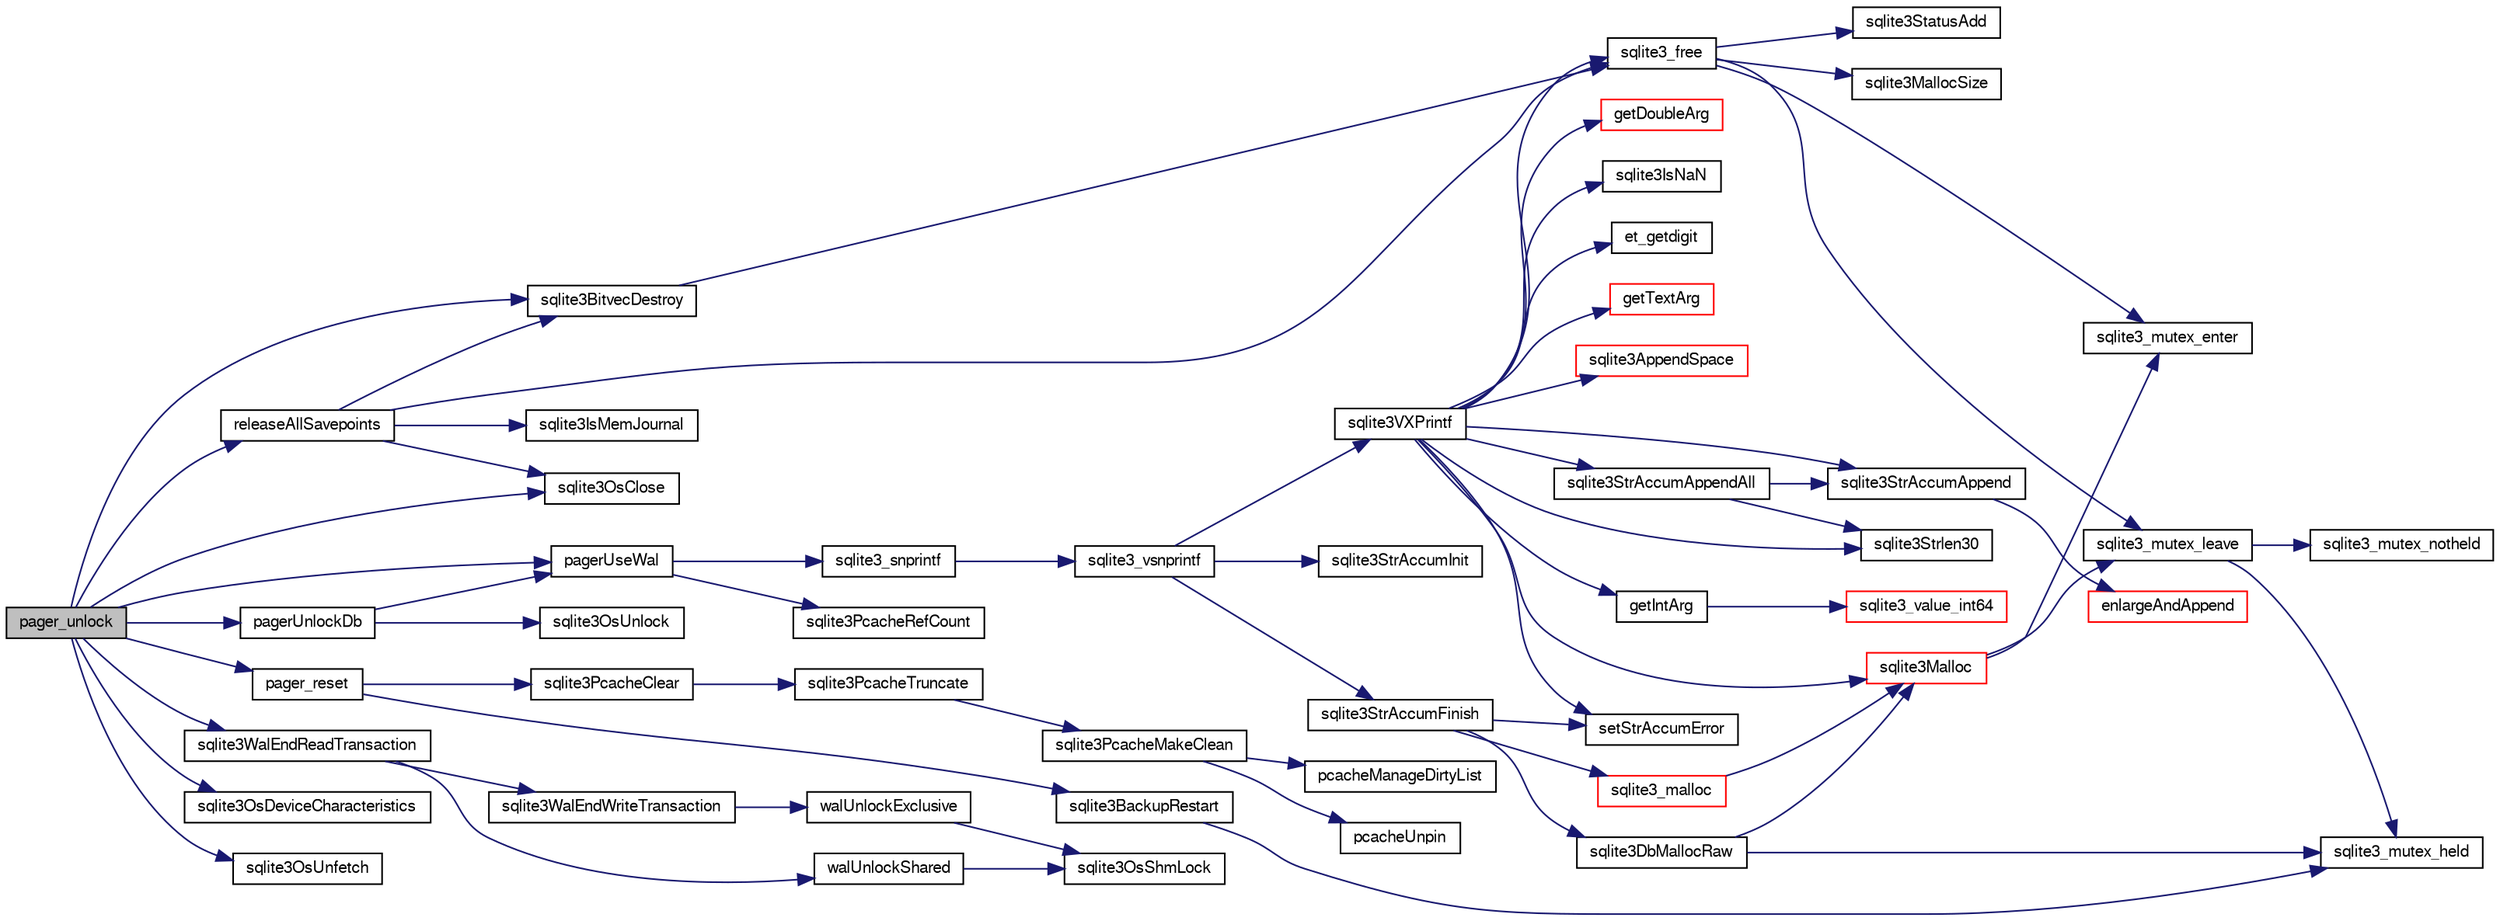 digraph "pager_unlock"
{
  edge [fontname="FreeSans",fontsize="10",labelfontname="FreeSans",labelfontsize="10"];
  node [fontname="FreeSans",fontsize="10",shape=record];
  rankdir="LR";
  Node196012 [label="pager_unlock",height=0.2,width=0.4,color="black", fillcolor="grey75", style="filled", fontcolor="black"];
  Node196012 -> Node196013 [color="midnightblue",fontsize="10",style="solid",fontname="FreeSans"];
  Node196013 [label="sqlite3BitvecDestroy",height=0.2,width=0.4,color="black", fillcolor="white", style="filled",URL="$sqlite3_8c.html#ab732400d8022b48df1b7b3ee41be045d"];
  Node196013 -> Node196014 [color="midnightblue",fontsize="10",style="solid",fontname="FreeSans"];
  Node196014 [label="sqlite3_free",height=0.2,width=0.4,color="black", fillcolor="white", style="filled",URL="$sqlite3_8c.html#a6552349e36a8a691af5487999ab09519"];
  Node196014 -> Node196015 [color="midnightblue",fontsize="10",style="solid",fontname="FreeSans"];
  Node196015 [label="sqlite3_mutex_enter",height=0.2,width=0.4,color="black", fillcolor="white", style="filled",URL="$sqlite3_8c.html#a1c12cde690bd89f104de5cbad12a6bf5"];
  Node196014 -> Node196016 [color="midnightblue",fontsize="10",style="solid",fontname="FreeSans"];
  Node196016 [label="sqlite3StatusAdd",height=0.2,width=0.4,color="black", fillcolor="white", style="filled",URL="$sqlite3_8c.html#afa029f93586aeab4cc85360905dae9cd"];
  Node196014 -> Node196017 [color="midnightblue",fontsize="10",style="solid",fontname="FreeSans"];
  Node196017 [label="sqlite3MallocSize",height=0.2,width=0.4,color="black", fillcolor="white", style="filled",URL="$sqlite3_8c.html#acf5d2a5f35270bafb050bd2def576955"];
  Node196014 -> Node196018 [color="midnightblue",fontsize="10",style="solid",fontname="FreeSans"];
  Node196018 [label="sqlite3_mutex_leave",height=0.2,width=0.4,color="black", fillcolor="white", style="filled",URL="$sqlite3_8c.html#a5838d235601dbd3c1fa993555c6bcc93"];
  Node196018 -> Node196019 [color="midnightblue",fontsize="10",style="solid",fontname="FreeSans"];
  Node196019 [label="sqlite3_mutex_held",height=0.2,width=0.4,color="black", fillcolor="white", style="filled",URL="$sqlite3_8c.html#acf77da68932b6bc163c5e68547ecc3e7"];
  Node196018 -> Node196020 [color="midnightblue",fontsize="10",style="solid",fontname="FreeSans"];
  Node196020 [label="sqlite3_mutex_notheld",height=0.2,width=0.4,color="black", fillcolor="white", style="filled",URL="$sqlite3_8c.html#a83967c837c1c000d3b5adcfaa688f5dc"];
  Node196012 -> Node196021 [color="midnightblue",fontsize="10",style="solid",fontname="FreeSans"];
  Node196021 [label="releaseAllSavepoints",height=0.2,width=0.4,color="black", fillcolor="white", style="filled",URL="$sqlite3_8c.html#ac0ec06e81b223a42295bd1a0182b1609"];
  Node196021 -> Node196013 [color="midnightblue",fontsize="10",style="solid",fontname="FreeSans"];
  Node196021 -> Node196022 [color="midnightblue",fontsize="10",style="solid",fontname="FreeSans"];
  Node196022 [label="sqlite3IsMemJournal",height=0.2,width=0.4,color="black", fillcolor="white", style="filled",URL="$sqlite3_8c.html#a237bb8682b84ed24be164d4c57465182"];
  Node196021 -> Node196023 [color="midnightblue",fontsize="10",style="solid",fontname="FreeSans"];
  Node196023 [label="sqlite3OsClose",height=0.2,width=0.4,color="black", fillcolor="white", style="filled",URL="$sqlite3_8c.html#aa5f0aeb27273a57c0523deaf48997533"];
  Node196021 -> Node196014 [color="midnightblue",fontsize="10",style="solid",fontname="FreeSans"];
  Node196012 -> Node196024 [color="midnightblue",fontsize="10",style="solid",fontname="FreeSans"];
  Node196024 [label="pagerUseWal",height=0.2,width=0.4,color="black", fillcolor="white", style="filled",URL="$sqlite3_8c.html#a31def80bfe1de9284d635ba190a5eb68"];
  Node196024 -> Node196025 [color="midnightblue",fontsize="10",style="solid",fontname="FreeSans"];
  Node196025 [label="sqlite3PcacheRefCount",height=0.2,width=0.4,color="black", fillcolor="white", style="filled",URL="$sqlite3_8c.html#adee2536d23ec9628e0883ccab03b3429"];
  Node196024 -> Node196026 [color="midnightblue",fontsize="10",style="solid",fontname="FreeSans"];
  Node196026 [label="sqlite3_snprintf",height=0.2,width=0.4,color="black", fillcolor="white", style="filled",URL="$sqlite3_8c.html#aa2695a752e971577f5784122f2013c40"];
  Node196026 -> Node196027 [color="midnightblue",fontsize="10",style="solid",fontname="FreeSans"];
  Node196027 [label="sqlite3_vsnprintf",height=0.2,width=0.4,color="black", fillcolor="white", style="filled",URL="$sqlite3_8c.html#a0862c03aea71d62847e452aa655add42"];
  Node196027 -> Node196028 [color="midnightblue",fontsize="10",style="solid",fontname="FreeSans"];
  Node196028 [label="sqlite3StrAccumInit",height=0.2,width=0.4,color="black", fillcolor="white", style="filled",URL="$sqlite3_8c.html#aabf95e113b9d54d519cd15a56215f560"];
  Node196027 -> Node196029 [color="midnightblue",fontsize="10",style="solid",fontname="FreeSans"];
  Node196029 [label="sqlite3VXPrintf",height=0.2,width=0.4,color="black", fillcolor="white", style="filled",URL="$sqlite3_8c.html#a63c25806c9bd4a2b76f9a0eb232c6bde"];
  Node196029 -> Node196030 [color="midnightblue",fontsize="10",style="solid",fontname="FreeSans"];
  Node196030 [label="sqlite3StrAccumAppend",height=0.2,width=0.4,color="black", fillcolor="white", style="filled",URL="$sqlite3_8c.html#a56664fa33def33c5a5245b623441d5e0"];
  Node196030 -> Node196031 [color="midnightblue",fontsize="10",style="solid",fontname="FreeSans"];
  Node196031 [label="enlargeAndAppend",height=0.2,width=0.4,color="red", fillcolor="white", style="filled",URL="$sqlite3_8c.html#a25b21e61dc0883d849890eaa8a18088a"];
  Node196029 -> Node196295 [color="midnightblue",fontsize="10",style="solid",fontname="FreeSans"];
  Node196295 [label="getIntArg",height=0.2,width=0.4,color="black", fillcolor="white", style="filled",URL="$sqlite3_8c.html#abff258963dbd9205fb299851a64c67be"];
  Node196295 -> Node196179 [color="midnightblue",fontsize="10",style="solid",fontname="FreeSans"];
  Node196179 [label="sqlite3_value_int64",height=0.2,width=0.4,color="red", fillcolor="white", style="filled",URL="$sqlite3_8c.html#ab38d8627f4750672e72712df0b709e0d"];
  Node196029 -> Node196041 [color="midnightblue",fontsize="10",style="solid",fontname="FreeSans"];
  Node196041 [label="sqlite3Malloc",height=0.2,width=0.4,color="red", fillcolor="white", style="filled",URL="$sqlite3_8c.html#a361a2eaa846b1885f123abe46f5d8b2b"];
  Node196041 -> Node196015 [color="midnightblue",fontsize="10",style="solid",fontname="FreeSans"];
  Node196041 -> Node196018 [color="midnightblue",fontsize="10",style="solid",fontname="FreeSans"];
  Node196029 -> Node196033 [color="midnightblue",fontsize="10",style="solid",fontname="FreeSans"];
  Node196033 [label="setStrAccumError",height=0.2,width=0.4,color="black", fillcolor="white", style="filled",URL="$sqlite3_8c.html#a3dc479a1fc8ba1ab8edfe51f8a0b102c"];
  Node196029 -> Node196296 [color="midnightblue",fontsize="10",style="solid",fontname="FreeSans"];
  Node196296 [label="getDoubleArg",height=0.2,width=0.4,color="red", fillcolor="white", style="filled",URL="$sqlite3_8c.html#a1cf25120072c85bd261983b24c12c3d9"];
  Node196029 -> Node196188 [color="midnightblue",fontsize="10",style="solid",fontname="FreeSans"];
  Node196188 [label="sqlite3IsNaN",height=0.2,width=0.4,color="black", fillcolor="white", style="filled",URL="$sqlite3_8c.html#aed4d78203877c3486765ccbc7feebb50"];
  Node196029 -> Node196108 [color="midnightblue",fontsize="10",style="solid",fontname="FreeSans"];
  Node196108 [label="sqlite3Strlen30",height=0.2,width=0.4,color="black", fillcolor="white", style="filled",URL="$sqlite3_8c.html#a3dcd80ba41f1a308193dee74857b62a7"];
  Node196029 -> Node196297 [color="midnightblue",fontsize="10",style="solid",fontname="FreeSans"];
  Node196297 [label="et_getdigit",height=0.2,width=0.4,color="black", fillcolor="white", style="filled",URL="$sqlite3_8c.html#a40c5a308749ad07cc2397a53e081bff0"];
  Node196029 -> Node196298 [color="midnightblue",fontsize="10",style="solid",fontname="FreeSans"];
  Node196298 [label="getTextArg",height=0.2,width=0.4,color="red", fillcolor="white", style="filled",URL="$sqlite3_8c.html#afbb41850423ef20071cefaab0431e04d"];
  Node196029 -> Node196299 [color="midnightblue",fontsize="10",style="solid",fontname="FreeSans"];
  Node196299 [label="sqlite3StrAccumAppendAll",height=0.2,width=0.4,color="black", fillcolor="white", style="filled",URL="$sqlite3_8c.html#acaf8f3e4f99a3c3a4a77e9c987547289"];
  Node196299 -> Node196030 [color="midnightblue",fontsize="10",style="solid",fontname="FreeSans"];
  Node196299 -> Node196108 [color="midnightblue",fontsize="10",style="solid",fontname="FreeSans"];
  Node196029 -> Node196300 [color="midnightblue",fontsize="10",style="solid",fontname="FreeSans"];
  Node196300 [label="sqlite3AppendSpace",height=0.2,width=0.4,color="red", fillcolor="white", style="filled",URL="$sqlite3_8c.html#aefd38a5afc0020d4a93855c3ee7c63a8"];
  Node196029 -> Node196014 [color="midnightblue",fontsize="10",style="solid",fontname="FreeSans"];
  Node196027 -> Node196072 [color="midnightblue",fontsize="10",style="solid",fontname="FreeSans"];
  Node196072 [label="sqlite3StrAccumFinish",height=0.2,width=0.4,color="black", fillcolor="white", style="filled",URL="$sqlite3_8c.html#adb7f26b10ac1b847db6f000ef4c2e2ba"];
  Node196072 -> Node196040 [color="midnightblue",fontsize="10",style="solid",fontname="FreeSans"];
  Node196040 [label="sqlite3DbMallocRaw",height=0.2,width=0.4,color="black", fillcolor="white", style="filled",URL="$sqlite3_8c.html#abbe8be0cf7175e11ddc3e2218fad924e"];
  Node196040 -> Node196019 [color="midnightblue",fontsize="10",style="solid",fontname="FreeSans"];
  Node196040 -> Node196041 [color="midnightblue",fontsize="10",style="solid",fontname="FreeSans"];
  Node196072 -> Node196073 [color="midnightblue",fontsize="10",style="solid",fontname="FreeSans"];
  Node196073 [label="sqlite3_malloc",height=0.2,width=0.4,color="red", fillcolor="white", style="filled",URL="$sqlite3_8c.html#ac79dba55fc32b6a840cf5a9769bce7cd"];
  Node196073 -> Node196041 [color="midnightblue",fontsize="10",style="solid",fontname="FreeSans"];
  Node196072 -> Node196033 [color="midnightblue",fontsize="10",style="solid",fontname="FreeSans"];
  Node196012 -> Node196301 [color="midnightblue",fontsize="10",style="solid",fontname="FreeSans"];
  Node196301 [label="sqlite3WalEndReadTransaction",height=0.2,width=0.4,color="black", fillcolor="white", style="filled",URL="$sqlite3_8c.html#a2d0ec4393370b11b4db7d9836d38eb40"];
  Node196301 -> Node196302 [color="midnightblue",fontsize="10",style="solid",fontname="FreeSans"];
  Node196302 [label="sqlite3WalEndWriteTransaction",height=0.2,width=0.4,color="black", fillcolor="white", style="filled",URL="$sqlite3_8c.html#a0ae58a14b40600fb21130cc4d595acc9"];
  Node196302 -> Node196303 [color="midnightblue",fontsize="10",style="solid",fontname="FreeSans"];
  Node196303 [label="walUnlockExclusive",height=0.2,width=0.4,color="black", fillcolor="white", style="filled",URL="$sqlite3_8c.html#a7ef6fcadaaeb9b36d1b9eaaf7e8f3311"];
  Node196303 -> Node196304 [color="midnightblue",fontsize="10",style="solid",fontname="FreeSans"];
  Node196304 [label="sqlite3OsShmLock",height=0.2,width=0.4,color="black", fillcolor="white", style="filled",URL="$sqlite3_8c.html#a1832b805275450abac06bf8da21489f3"];
  Node196301 -> Node196305 [color="midnightblue",fontsize="10",style="solid",fontname="FreeSans"];
  Node196305 [label="walUnlockShared",height=0.2,width=0.4,color="black", fillcolor="white", style="filled",URL="$sqlite3_8c.html#a766d6112d5beb2d9a4fb6e007b591514"];
  Node196305 -> Node196304 [color="midnightblue",fontsize="10",style="solid",fontname="FreeSans"];
  Node196012 -> Node196306 [color="midnightblue",fontsize="10",style="solid",fontname="FreeSans"];
  Node196306 [label="sqlite3OsDeviceCharacteristics",height=0.2,width=0.4,color="black", fillcolor="white", style="filled",URL="$sqlite3_8c.html#a251e030ce1bd2e552bc2dd66b1ac36d0"];
  Node196012 -> Node196023 [color="midnightblue",fontsize="10",style="solid",fontname="FreeSans"];
  Node196012 -> Node196307 [color="midnightblue",fontsize="10",style="solid",fontname="FreeSans"];
  Node196307 [label="pagerUnlockDb",height=0.2,width=0.4,color="black", fillcolor="white", style="filled",URL="$sqlite3_8c.html#a8ac54f19421c76b5045a40b42d282c32"];
  Node196307 -> Node196024 [color="midnightblue",fontsize="10",style="solid",fontname="FreeSans"];
  Node196307 -> Node196308 [color="midnightblue",fontsize="10",style="solid",fontname="FreeSans"];
  Node196308 [label="sqlite3OsUnlock",height=0.2,width=0.4,color="black", fillcolor="white", style="filled",URL="$sqlite3_8c.html#a7e90db4b3488e8f4a29705edcb8025fe"];
  Node196012 -> Node196309 [color="midnightblue",fontsize="10",style="solid",fontname="FreeSans"];
  Node196309 [label="pager_reset",height=0.2,width=0.4,color="black", fillcolor="white", style="filled",URL="$sqlite3_8c.html#a80434ecc2e0b58eea05c79b1690be582"];
  Node196309 -> Node196310 [color="midnightblue",fontsize="10",style="solid",fontname="FreeSans"];
  Node196310 [label="sqlite3BackupRestart",height=0.2,width=0.4,color="black", fillcolor="white", style="filled",URL="$sqlite3_8c.html#a51c915452a70527bce99483f8eac02b8"];
  Node196310 -> Node196019 [color="midnightblue",fontsize="10",style="solid",fontname="FreeSans"];
  Node196309 -> Node196311 [color="midnightblue",fontsize="10",style="solid",fontname="FreeSans"];
  Node196311 [label="sqlite3PcacheClear",height=0.2,width=0.4,color="black", fillcolor="white", style="filled",URL="$sqlite3_8c.html#ae4bcea77d6c756c9ad6ef25739172928"];
  Node196311 -> Node196312 [color="midnightblue",fontsize="10",style="solid",fontname="FreeSans"];
  Node196312 [label="sqlite3PcacheTruncate",height=0.2,width=0.4,color="black", fillcolor="white", style="filled",URL="$sqlite3_8c.html#aa25da46a83609c408a14977a087af782"];
  Node196312 -> Node196313 [color="midnightblue",fontsize="10",style="solid",fontname="FreeSans"];
  Node196313 [label="sqlite3PcacheMakeClean",height=0.2,width=0.4,color="black", fillcolor="white", style="filled",URL="$sqlite3_8c.html#ac00d8abc5cdfaa4da090c03d2b24711c"];
  Node196313 -> Node196314 [color="midnightblue",fontsize="10",style="solid",fontname="FreeSans"];
  Node196314 [label="pcacheManageDirtyList",height=0.2,width=0.4,color="black", fillcolor="white", style="filled",URL="$sqlite3_8c.html#aae9bc2ddff700c30e5f9c80d531d6acc"];
  Node196313 -> Node196315 [color="midnightblue",fontsize="10",style="solid",fontname="FreeSans"];
  Node196315 [label="pcacheUnpin",height=0.2,width=0.4,color="black", fillcolor="white", style="filled",URL="$sqlite3_8c.html#a76530dde0f26366c0614d713daf9859c"];
  Node196012 -> Node196316 [color="midnightblue",fontsize="10",style="solid",fontname="FreeSans"];
  Node196316 [label="sqlite3OsUnfetch",height=0.2,width=0.4,color="black", fillcolor="white", style="filled",URL="$sqlite3_8c.html#abc0da72cb8b8989cf8708b572fe5fef4"];
}
